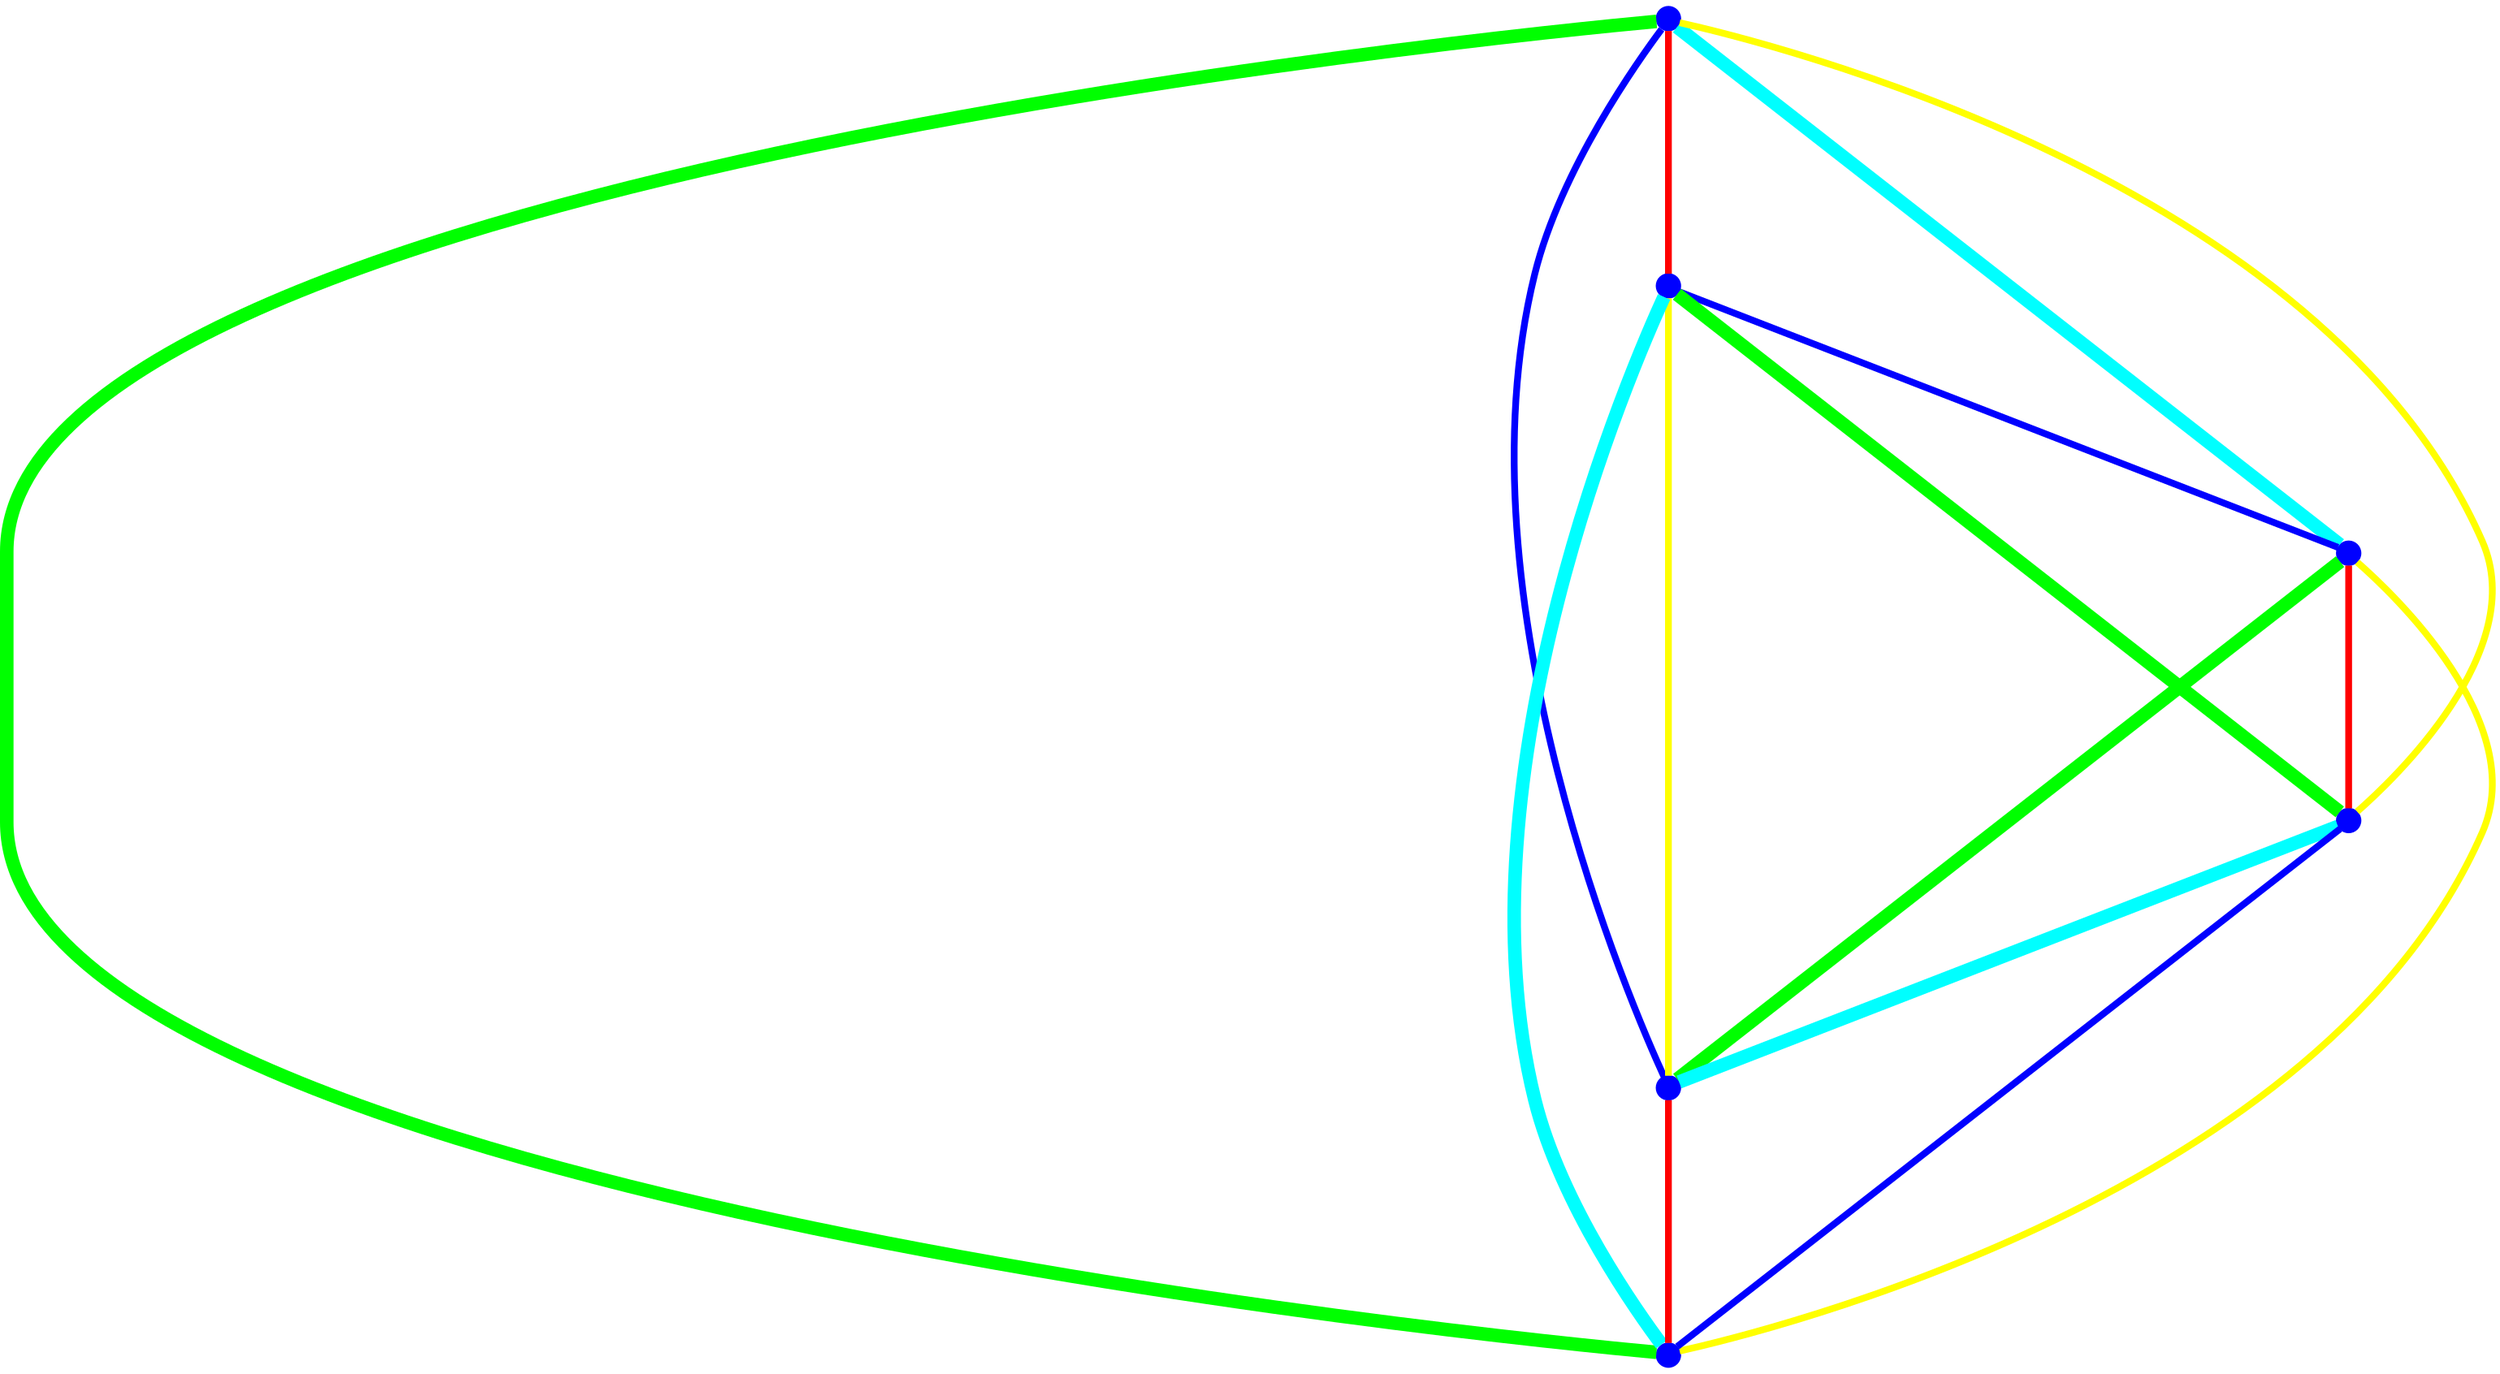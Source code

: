 graph {
ranksep=2
nodesep=2
node [label="" shape=circle style=filled fixedsize=true color=blue fillcolor=blue width=0.2];
"1" -- "2" [style="solid",penwidth="4",color="red"];
"1" -- "3" [style="solid",penwidth="8",color="cyan"];
"1" -- "4" [style="solid",penwidth="4",color="yellow"];
"1" -- "5" [style="solid",penwidth="4",color="blue"];
"1" -- "6" [style="solid",penwidth="8",color="green"];
"2" -- "3" [style="solid",penwidth="4",color="blue"];
"2" -- "4" [style="solid",penwidth="8",color="green"];
"2" -- "5" [style="solid",penwidth="4",color="yellow"];
"2" -- "6" [style="solid",penwidth="8",color="cyan"];
"3" -- "4" [style="solid",penwidth="4",color="red"];
"3" -- "5" [style="solid",penwidth="8",color="green"];
"3" -- "6" [style="solid",penwidth="4",color="yellow"];
"4" -- "5" [style="solid",penwidth="8",color="cyan"];
"4" -- "6" [style="solid",penwidth="4",color="blue"];
"5" -- "6" [style="solid",penwidth="4",color="red"];
}
